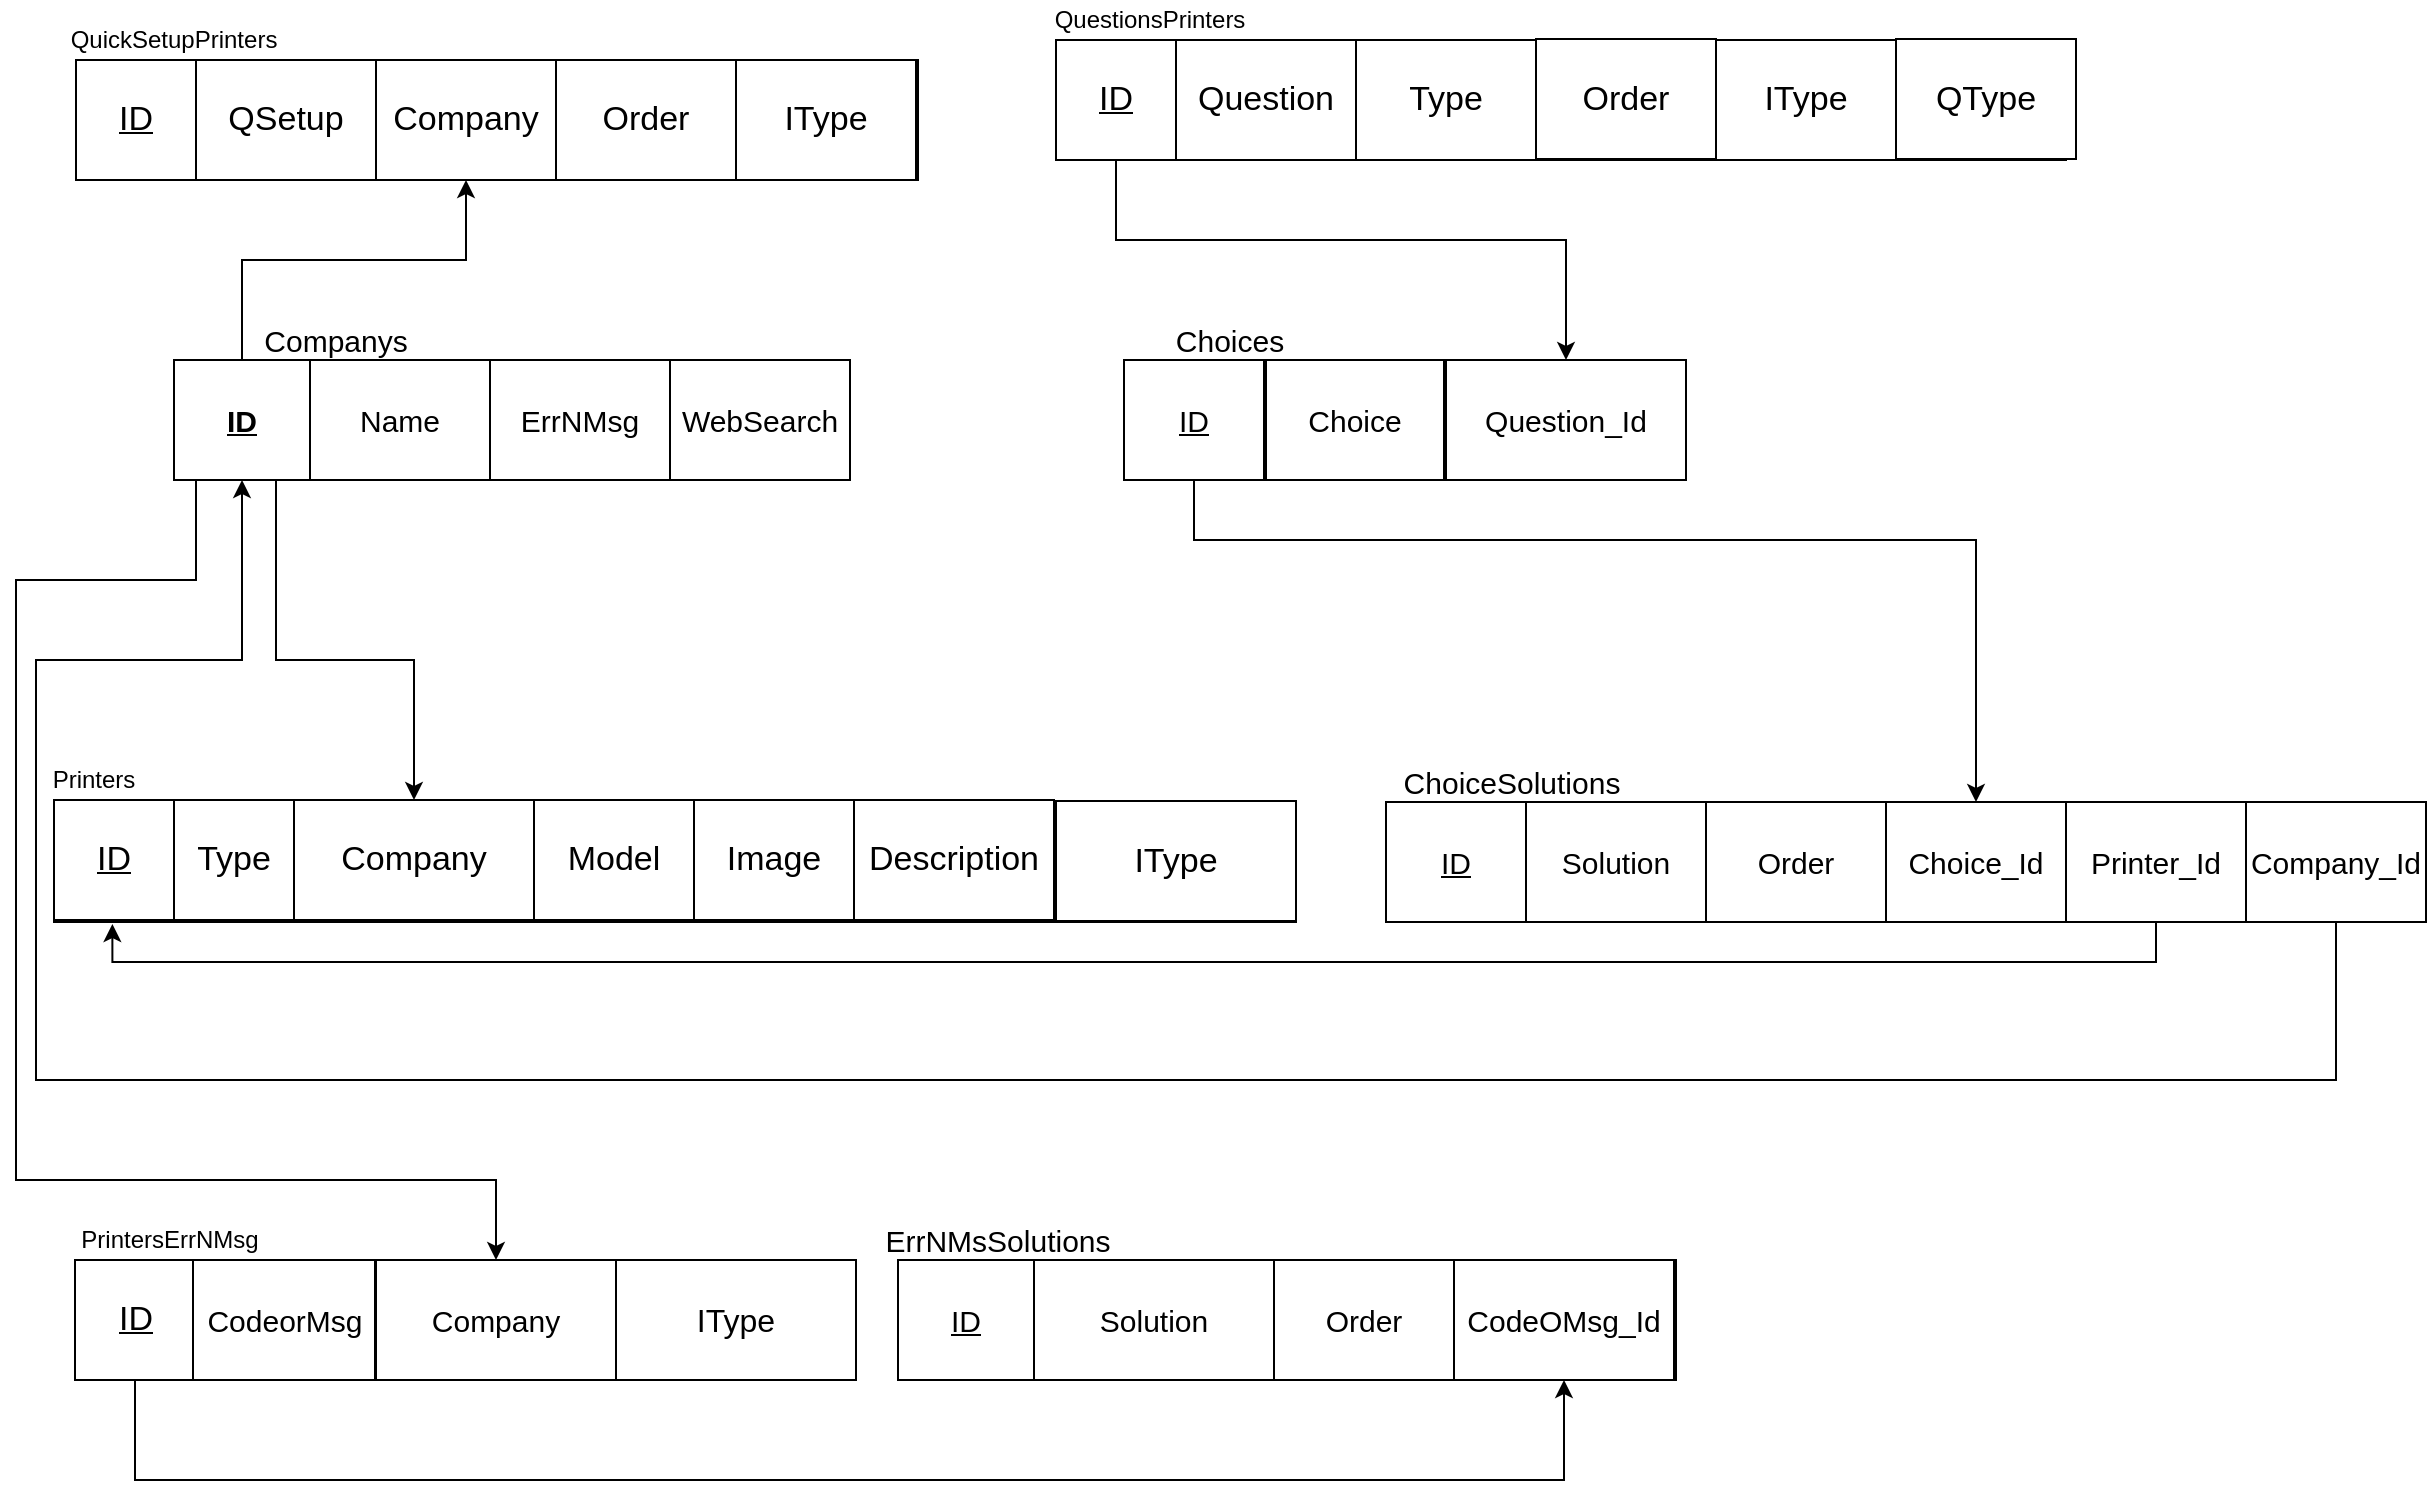 <mxfile version="10.8.0" type="github"><diagram id="acN6bn-okL0BNjCFMRs_" name="Page-1"><mxGraphModel dx="1394" dy="764" grid="1" gridSize="10" guides="1" tooltips="1" connect="1" arrows="1" fold="1" page="1" pageScale="1" pageWidth="1169" pageHeight="827" math="0" shadow="0"><root><mxCell id="0"/><mxCell id="1" parent="0"/><mxCell id="JlafKzIJdYOSuMZsatz--1" value="" style="rounded=0;whiteSpace=wrap;html=1;" parent="1" vertex="1"><mxGeometry x="50" y="50" width="421" height="60" as="geometry"/></mxCell><mxCell id="JlafKzIJdYOSuMZsatz--2" value="QuickSetupPrinters" style="text;html=1;strokeColor=none;fillColor=none;align=center;verticalAlign=middle;whiteSpace=wrap;rounded=0;" parent="1" vertex="1"><mxGeometry x="79" y="30" width="40" height="20" as="geometry"/></mxCell><mxCell id="JlafKzIJdYOSuMZsatz--3" value="&lt;u&gt;&lt;font style=&quot;font-size: 17px&quot;&gt;ID&lt;/font&gt;&lt;/u&gt;" style="rounded=0;whiteSpace=wrap;html=1;" parent="1" vertex="1"><mxGeometry x="50" y="50" width="60" height="60" as="geometry"/></mxCell><mxCell id="JlafKzIJdYOSuMZsatz--4" value="&lt;span&gt;&lt;font style=&quot;font-size: 17px&quot;&gt;QSetup&lt;/font&gt;&lt;/span&gt;" style="rounded=0;whiteSpace=wrap;html=1;fontStyle=0" parent="1" vertex="1"><mxGeometry x="110" y="50" width="90" height="60" as="geometry"/></mxCell><mxCell id="JlafKzIJdYOSuMZsatz--5" value="&lt;span&gt;&lt;font style=&quot;font-size: 17px&quot;&gt;Company&lt;/font&gt;&lt;/span&gt;" style="rounded=0;whiteSpace=wrap;html=1;fontStyle=0" parent="1" vertex="1"><mxGeometry x="200" y="50" width="90" height="60" as="geometry"/></mxCell><mxCell id="JlafKzIJdYOSuMZsatz--6" value="&lt;span&gt;&lt;font style=&quot;font-size: 17px&quot;&gt;Order&lt;/font&gt;&lt;/span&gt;" style="rounded=0;whiteSpace=wrap;html=1;fontStyle=0" parent="1" vertex="1"><mxGeometry x="290" y="50" width="90" height="60" as="geometry"/></mxCell><mxCell id="JlafKzIJdYOSuMZsatz--7" value="&lt;span style=&quot;font-size: 17px&quot;&gt;IType&lt;/span&gt;" style="rounded=0;whiteSpace=wrap;html=1;fontStyle=0" parent="1" vertex="1"><mxGeometry x="380" y="50" width="90" height="60" as="geometry"/></mxCell><mxCell id="JlafKzIJdYOSuMZsatz--8" value="" style="rounded=0;whiteSpace=wrap;html=1;" parent="1" vertex="1"><mxGeometry x="39" y="421" width="621" height="60" as="geometry"/></mxCell><mxCell id="JlafKzIJdYOSuMZsatz--9" value="Printers" style="text;html=1;strokeColor=none;fillColor=none;align=center;verticalAlign=middle;whiteSpace=wrap;rounded=0;" parent="1" vertex="1"><mxGeometry x="39" y="400" width="40" height="20" as="geometry"/></mxCell><mxCell id="JlafKzIJdYOSuMZsatz--10" value="&lt;u&gt;&lt;font style=&quot;font-size: 17px&quot;&gt;ID&lt;/font&gt;&lt;/u&gt;" style="rounded=0;whiteSpace=wrap;html=1;" parent="1" vertex="1"><mxGeometry x="39" y="420" width="60" height="60" as="geometry"/></mxCell><mxCell id="JlafKzIJdYOSuMZsatz--11" value="&lt;span&gt;&lt;font style=&quot;font-size: 17px&quot;&gt;Type&lt;/font&gt;&lt;/span&gt;" style="rounded=0;whiteSpace=wrap;html=1;fontStyle=0" parent="1" vertex="1"><mxGeometry x="99" y="420" width="60" height="60" as="geometry"/></mxCell><mxCell id="JlafKzIJdYOSuMZsatz--12" value="&lt;span&gt;&lt;font style=&quot;font-size: 17px&quot;&gt;Company&lt;/font&gt;&lt;/span&gt;" style="rounded=0;whiteSpace=wrap;html=1;fontStyle=0" parent="1" vertex="1"><mxGeometry x="159" y="420" width="120" height="60" as="geometry"/></mxCell><mxCell id="JlafKzIJdYOSuMZsatz--13" value="&lt;span&gt;&lt;font style=&quot;font-size: 17px&quot;&gt;Model&lt;/font&gt;&lt;/span&gt;" style="rounded=0;whiteSpace=wrap;html=1;fontStyle=0" parent="1" vertex="1"><mxGeometry x="279" y="420" width="80" height="60" as="geometry"/></mxCell><mxCell id="JlafKzIJdYOSuMZsatz--14" value="&lt;span&gt;&lt;font style=&quot;font-size: 17px&quot;&gt;Image&lt;/font&gt;&lt;/span&gt;" style="rounded=0;whiteSpace=wrap;html=1;fontStyle=0" parent="1" vertex="1"><mxGeometry x="359" y="420" width="80" height="60" as="geometry"/></mxCell><mxCell id="JlafKzIJdYOSuMZsatz--17" value="&lt;span&gt;&lt;font style=&quot;font-size: 17px&quot;&gt;Description&lt;/font&gt;&lt;/span&gt;" style="rounded=0;whiteSpace=wrap;html=1;fontStyle=0" parent="1" vertex="1"><mxGeometry x="439" y="420" width="100" height="60" as="geometry"/></mxCell><mxCell id="JlafKzIJdYOSuMZsatz--18" value="&lt;span&gt;&lt;font style=&quot;font-size: 17px&quot;&gt;IType&lt;/font&gt;&lt;/span&gt;" style="rounded=0;whiteSpace=wrap;html=1;fontStyle=0" parent="1" vertex="1"><mxGeometry x="540" y="420.5" width="120" height="60" as="geometry"/></mxCell><mxCell id="JlafKzIJdYOSuMZsatz--20" value="" style="rounded=0;whiteSpace=wrap;html=1;" parent="1" vertex="1"><mxGeometry x="541" y="40" width="504" height="60" as="geometry"/></mxCell><mxCell id="JlafKzIJdYOSuMZsatz--21" value="QuestionsPrinters" style="text;html=1;strokeColor=none;fillColor=none;align=center;verticalAlign=middle;whiteSpace=wrap;rounded=0;" parent="1" vertex="1"><mxGeometry x="567" y="20" width="40" height="20" as="geometry"/></mxCell><mxCell id="JlafKzIJdYOSuMZsatz--92" style="edgeStyle=orthogonalEdgeStyle;rounded=0;orthogonalLoop=1;jettySize=auto;html=1;entryX=0.5;entryY=0;entryDx=0;entryDy=0;fontSize=15;" parent="1" source="JlafKzIJdYOSuMZsatz--22" target="JlafKzIJdYOSuMZsatz--91" edge="1"><mxGeometry relative="1" as="geometry"><Array as="points"><mxPoint x="570" y="140"/><mxPoint x="795" y="140"/></Array></mxGeometry></mxCell><mxCell id="JlafKzIJdYOSuMZsatz--22" value="&lt;u&gt;&lt;font style=&quot;font-size: 17px&quot;&gt;ID&lt;/font&gt;&lt;/u&gt;" style="rounded=0;whiteSpace=wrap;html=1;" parent="1" vertex="1"><mxGeometry x="540" y="40" width="60" height="60" as="geometry"/></mxCell><mxCell id="JlafKzIJdYOSuMZsatz--23" value="&lt;span&gt;&lt;font style=&quot;font-size: 17px&quot;&gt;Question&lt;/font&gt;&lt;/span&gt;" style="rounded=0;whiteSpace=wrap;html=1;fontStyle=0" parent="1" vertex="1"><mxGeometry x="600" y="40" width="90" height="60" as="geometry"/></mxCell><mxCell id="JlafKzIJdYOSuMZsatz--24" value="&lt;span&gt;&lt;font style=&quot;font-size: 17px&quot;&gt;IType&lt;/font&gt;&lt;/span&gt;" style="rounded=0;whiteSpace=wrap;html=1;fontStyle=0" parent="1" vertex="1"><mxGeometry x="870" y="40" width="90" height="60" as="geometry"/></mxCell><mxCell id="JlafKzIJdYOSuMZsatz--27" value="" style="rounded=0;whiteSpace=wrap;html=1;fontStyle=0" parent="1" vertex="1"><mxGeometry x="705" y="421" width="515" height="60" as="geometry"/></mxCell><mxCell id="JlafKzIJdYOSuMZsatz--28" value="&lt;span&gt;&lt;font style=&quot;font-size: 17px&quot;&gt;Type&lt;/font&gt;&lt;/span&gt;" style="rounded=0;whiteSpace=wrap;html=1;fontStyle=0" parent="1" vertex="1"><mxGeometry x="690" y="40" width="90" height="60" as="geometry"/></mxCell><mxCell id="JlafKzIJdYOSuMZsatz--29" value="&lt;span&gt;&lt;font style=&quot;font-size: 17px&quot;&gt;Order&lt;/font&gt;&lt;/span&gt;" style="rounded=0;whiteSpace=wrap;html=1;fontStyle=0" parent="1" vertex="1"><mxGeometry x="780" y="39.5" width="90" height="60" as="geometry"/></mxCell><mxCell id="JlafKzIJdYOSuMZsatz--49" value="" style="rounded=0;whiteSpace=wrap;html=1;" parent="1" vertex="1"><mxGeometry x="50" y="650" width="390" height="60" as="geometry"/></mxCell><mxCell id="JlafKzIJdYOSuMZsatz--50" value="PrintersErrNMsg" style="text;html=1;strokeColor=none;fillColor=none;align=center;verticalAlign=middle;whiteSpace=wrap;rounded=0;" parent="1" vertex="1"><mxGeometry x="76.5" y="630" width="40" height="20" as="geometry"/></mxCell><mxCell id="JlafKzIJdYOSuMZsatz--82" style="edgeStyle=orthogonalEdgeStyle;rounded=0;orthogonalLoop=1;jettySize=auto;html=1;exitX=0.5;exitY=1;exitDx=0;exitDy=0;entryX=0.5;entryY=1;entryDx=0;entryDy=0;fontSize=15;" parent="1" source="JlafKzIJdYOSuMZsatz--51" target="JlafKzIJdYOSuMZsatz--81" edge="1"><mxGeometry relative="1" as="geometry"><Array as="points"><mxPoint x="80" y="760"/><mxPoint x="794" y="760"/></Array></mxGeometry></mxCell><mxCell id="JlafKzIJdYOSuMZsatz--51" value="&lt;u&gt;&lt;font style=&quot;font-size: 17px&quot;&gt;ID&lt;/font&gt;&lt;/u&gt;" style="rounded=0;whiteSpace=wrap;html=1;" parent="1" vertex="1"><mxGeometry x="49.5" y="650" width="60" height="60" as="geometry"/></mxCell><mxCell id="JlafKzIJdYOSuMZsatz--52" value="CodeorMsg" style="rounded=0;whiteSpace=wrap;html=1;fontSize=15;" parent="1" vertex="1"><mxGeometry x="108.5" y="650" width="91" height="60" as="geometry"/></mxCell><mxCell id="JlafKzIJdYOSuMZsatz--53" value="" style="rounded=0;whiteSpace=wrap;html=1;fontSize=15;" parent="1" vertex="1"><mxGeometry x="461" y="650" width="389" height="60" as="geometry"/></mxCell><mxCell id="JlafKzIJdYOSuMZsatz--54" value="Company" style="rounded=0;whiteSpace=wrap;html=1;fontSize=15;" parent="1" vertex="1"><mxGeometry x="200" y="650" width="120" height="60" as="geometry"/></mxCell><mxCell id="JlafKzIJdYOSuMZsatz--55" value="IType" style="rounded=0;whiteSpace=wrap;html=1;fontSize=16;" parent="1" vertex="1"><mxGeometry x="320" y="650" width="120" height="60" as="geometry"/></mxCell><mxCell id="JlafKzIJdYOSuMZsatz--62" value="&lt;span&gt;&lt;font style=&quot;font-size: 17px&quot;&gt;QType&lt;/font&gt;&lt;/span&gt;" style="rounded=0;whiteSpace=wrap;html=1;fontStyle=0" parent="1" vertex="1"><mxGeometry x="960" y="39.5" width="90" height="60" as="geometry"/></mxCell><mxCell id="JlafKzIJdYOSuMZsatz--63" value="" style="rounded=0;whiteSpace=wrap;html=1;fontSize=15;" parent="1" vertex="1"><mxGeometry x="99" y="200" width="331" height="60" as="geometry"/></mxCell><mxCell id="JlafKzIJdYOSuMZsatz--64" value="Companys" style="text;html=1;strokeColor=none;fillColor=none;align=center;verticalAlign=middle;whiteSpace=wrap;rounded=0;fontSize=15;" parent="1" vertex="1"><mxGeometry x="160" y="180" width="40" height="20" as="geometry"/></mxCell><mxCell id="JlafKzIJdYOSuMZsatz--67" style="edgeStyle=orthogonalEdgeStyle;rounded=0;orthogonalLoop=1;jettySize=auto;html=1;entryX=0.5;entryY=1;entryDx=0;entryDy=0;fontSize=15;" parent="1" source="JlafKzIJdYOSuMZsatz--65" target="JlafKzIJdYOSuMZsatz--5" edge="1"><mxGeometry relative="1" as="geometry"><Array as="points"><mxPoint x="133" y="150"/><mxPoint x="245" y="150"/></Array></mxGeometry></mxCell><mxCell id="JlafKzIJdYOSuMZsatz--68" style="edgeStyle=orthogonalEdgeStyle;rounded=0;orthogonalLoop=1;jettySize=auto;html=1;entryX=0.5;entryY=0;entryDx=0;entryDy=0;fontSize=15;" parent="1" source="JlafKzIJdYOSuMZsatz--65" target="JlafKzIJdYOSuMZsatz--12" edge="1"><mxGeometry relative="1" as="geometry"><Array as="points"><mxPoint x="150" y="350"/><mxPoint x="219" y="350"/></Array></mxGeometry></mxCell><mxCell id="JlafKzIJdYOSuMZsatz--69" style="edgeStyle=orthogonalEdgeStyle;rounded=0;orthogonalLoop=1;jettySize=auto;html=1;entryX=0.5;entryY=0;entryDx=0;entryDy=0;fontSize=15;" parent="1" source="JlafKzIJdYOSuMZsatz--65" target="JlafKzIJdYOSuMZsatz--54" edge="1"><mxGeometry relative="1" as="geometry"><Array as="points"><mxPoint x="110" y="310"/><mxPoint x="20" y="310"/><mxPoint x="20" y="610"/><mxPoint x="260" y="610"/></Array></mxGeometry></mxCell><mxCell id="JlafKzIJdYOSuMZsatz--65" value="&lt;u&gt;ID&lt;/u&gt;" style="rounded=0;whiteSpace=wrap;html=1;fontSize=15;fontStyle=1" parent="1" vertex="1"><mxGeometry x="99" y="200" width="68" height="60" as="geometry"/></mxCell><mxCell id="JlafKzIJdYOSuMZsatz--66" value="Name" style="rounded=0;whiteSpace=wrap;html=1;fontSize=15;" parent="1" vertex="1"><mxGeometry x="167" y="200" width="90" height="60" as="geometry"/></mxCell><mxCell id="JlafKzIJdYOSuMZsatz--70" value="&lt;u&gt;ID&lt;/u&gt;" style="rounded=0;whiteSpace=wrap;html=1;fontSize=15;" parent="1" vertex="1"><mxGeometry x="705" y="421" width="70" height="60" as="geometry"/></mxCell><mxCell id="JlafKzIJdYOSuMZsatz--72" value="Solution" style="rounded=0;whiteSpace=wrap;html=1;fontSize=15;" parent="1" vertex="1"><mxGeometry x="775" y="421" width="90" height="60" as="geometry"/></mxCell><mxCell id="JlafKzIJdYOSuMZsatz--73" value="Order" style="rounded=0;whiteSpace=wrap;html=1;fontSize=15;" parent="1" vertex="1"><mxGeometry x="865" y="421" width="90" height="60" as="geometry"/></mxCell><mxCell id="JlafKzIJdYOSuMZsatz--74" value="Choice_Id" style="rounded=0;whiteSpace=wrap;html=1;fontSize=15;" parent="1" vertex="1"><mxGeometry x="955" y="421" width="90" height="60" as="geometry"/></mxCell><mxCell id="JlafKzIJdYOSuMZsatz--76" value="ChoiceSolutions" style="text;html=1;strokeColor=none;fillColor=none;align=center;verticalAlign=middle;whiteSpace=wrap;rounded=0;fontSize=15;" parent="1" vertex="1"><mxGeometry x="748" y="401" width="40" height="20" as="geometry"/></mxCell><mxCell id="JlafKzIJdYOSuMZsatz--78" value="&lt;u&gt;ID&lt;/u&gt;" style="rounded=0;whiteSpace=wrap;html=1;fontSize=15;" parent="1" vertex="1"><mxGeometry x="461" y="650" width="68" height="60" as="geometry"/></mxCell><mxCell id="JlafKzIJdYOSuMZsatz--79" value="Solution" style="rounded=0;whiteSpace=wrap;html=1;fontSize=15;" parent="1" vertex="1"><mxGeometry x="529" y="650" width="120" height="60" as="geometry"/></mxCell><mxCell id="JlafKzIJdYOSuMZsatz--80" value="Order" style="rounded=0;whiteSpace=wrap;html=1;fontSize=15;" parent="1" vertex="1"><mxGeometry x="649" y="650" width="90" height="60" as="geometry"/></mxCell><mxCell id="JlafKzIJdYOSuMZsatz--81" value="CodeOMsg_Id" style="rounded=0;whiteSpace=wrap;html=1;fontSize=15;" parent="1" vertex="1"><mxGeometry x="739" y="650" width="110" height="60" as="geometry"/></mxCell><mxCell id="JlafKzIJdYOSuMZsatz--83" value="ErrNMsSolutions" style="text;html=1;strokeColor=none;fillColor=none;align=center;verticalAlign=middle;whiteSpace=wrap;rounded=0;fontSize=15;" parent="1" vertex="1"><mxGeometry x="491" y="630" width="40" height="20" as="geometry"/></mxCell><mxCell id="JlafKzIJdYOSuMZsatz--88" value="" style="rounded=0;whiteSpace=wrap;html=1;fontSize=15;" parent="1" vertex="1"><mxGeometry x="574" y="200" width="280" height="60" as="geometry"/></mxCell><mxCell id="JlafKzIJdYOSuMZsatz--89" value="Choices" style="text;html=1;strokeColor=none;fillColor=none;align=center;verticalAlign=middle;whiteSpace=wrap;rounded=0;fontSize=15;" parent="1" vertex="1"><mxGeometry x="607" y="180" width="40" height="20" as="geometry"/></mxCell><mxCell id="JlafKzIJdYOSuMZsatz--93" style="edgeStyle=orthogonalEdgeStyle;rounded=0;orthogonalLoop=1;jettySize=auto;html=1;entryX=0.5;entryY=0;entryDx=0;entryDy=0;fontSize=15;" parent="1" source="JlafKzIJdYOSuMZsatz--90" target="JlafKzIJdYOSuMZsatz--74" edge="1"><mxGeometry relative="1" as="geometry"><Array as="points"><mxPoint x="609" y="290"/><mxPoint x="1000" y="290"/></Array></mxGeometry></mxCell><mxCell id="JlafKzIJdYOSuMZsatz--90" value="&lt;u&gt;ID&lt;/u&gt;" style="rounded=0;whiteSpace=wrap;html=1;fontSize=15;" parent="1" vertex="1"><mxGeometry x="574" y="200" width="70" height="60" as="geometry"/></mxCell><mxCell id="JlafKzIJdYOSuMZsatz--91" value="&lt;span&gt;Question_Id&lt;/span&gt;" style="rounded=0;whiteSpace=wrap;html=1;fontSize=15;fontStyle=0" parent="1" vertex="1"><mxGeometry x="735" y="200" width="120" height="60" as="geometry"/></mxCell><mxCell id="JlafKzIJdYOSuMZsatz--94" value="Choice" style="rounded=0;whiteSpace=wrap;html=1;fontSize=15;" parent="1" vertex="1"><mxGeometry x="645" y="200" width="89" height="60" as="geometry"/></mxCell><mxCell id="seA9yKfS-Udusl4locP1-1" value="ErrNMsg" style="rounded=0;whiteSpace=wrap;html=1;fontSize=15;" vertex="1" parent="1"><mxGeometry x="257" y="200" width="90" height="60" as="geometry"/></mxCell><mxCell id="seA9yKfS-Udusl4locP1-2" value="WebSearch" style="rounded=0;whiteSpace=wrap;html=1;fontSize=15;" vertex="1" parent="1"><mxGeometry x="347" y="200" width="90" height="60" as="geometry"/></mxCell><mxCell id="seA9yKfS-Udusl4locP1-5" style="edgeStyle=orthogonalEdgeStyle;rounded=0;orthogonalLoop=1;jettySize=auto;html=1;exitX=0.5;exitY=1;exitDx=0;exitDy=0;entryX=0.047;entryY=1.017;entryDx=0;entryDy=0;entryPerimeter=0;" edge="1" parent="1" source="seA9yKfS-Udusl4locP1-3" target="JlafKzIJdYOSuMZsatz--8"><mxGeometry relative="1" as="geometry"/></mxCell><mxCell id="seA9yKfS-Udusl4locP1-3" value="Printer_Id" style="rounded=0;whiteSpace=wrap;html=1;fontSize=15;" vertex="1" parent="1"><mxGeometry x="1045" y="421" width="90" height="60" as="geometry"/></mxCell><mxCell id="seA9yKfS-Udusl4locP1-6" style="edgeStyle=orthogonalEdgeStyle;rounded=0;orthogonalLoop=1;jettySize=auto;html=1;exitX=0.5;exitY=1;exitDx=0;exitDy=0;entryX=0.5;entryY=1;entryDx=0;entryDy=0;" edge="1" parent="1" source="seA9yKfS-Udusl4locP1-4" target="JlafKzIJdYOSuMZsatz--65"><mxGeometry relative="1" as="geometry"><Array as="points"><mxPoint x="1180" y="560"/><mxPoint x="30" y="560"/><mxPoint x="30" y="350"/><mxPoint x="133" y="350"/></Array></mxGeometry></mxCell><mxCell id="seA9yKfS-Udusl4locP1-4" value="Company_Id" style="rounded=0;whiteSpace=wrap;html=1;fontSize=15;" vertex="1" parent="1"><mxGeometry x="1135" y="421" width="90" height="60" as="geometry"/></mxCell></root></mxGraphModel></diagram></mxfile>